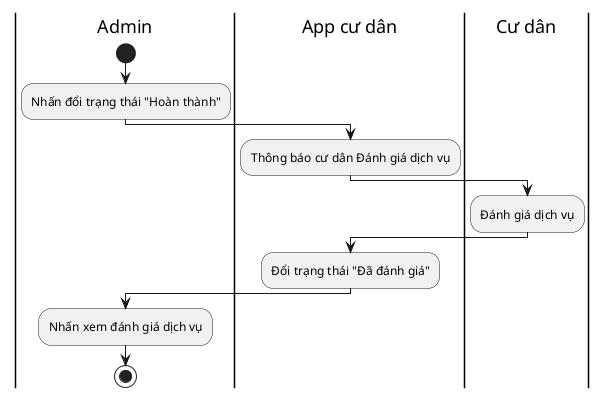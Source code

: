 @startuml

|Admin|
start
:Nhấn đổi trạng thái "Hoàn thành";
|App cư dân|
:Thông báo cư dân Đánh giá dịch vụ;
|Cư dân|
:Đánh giá dịch vụ;
|App cư dân|
:Đổi trạng thái "Đã đánh giá";
|Admin|
:Nhấn xem đánh giá dịch vụ;
stop
@enduml